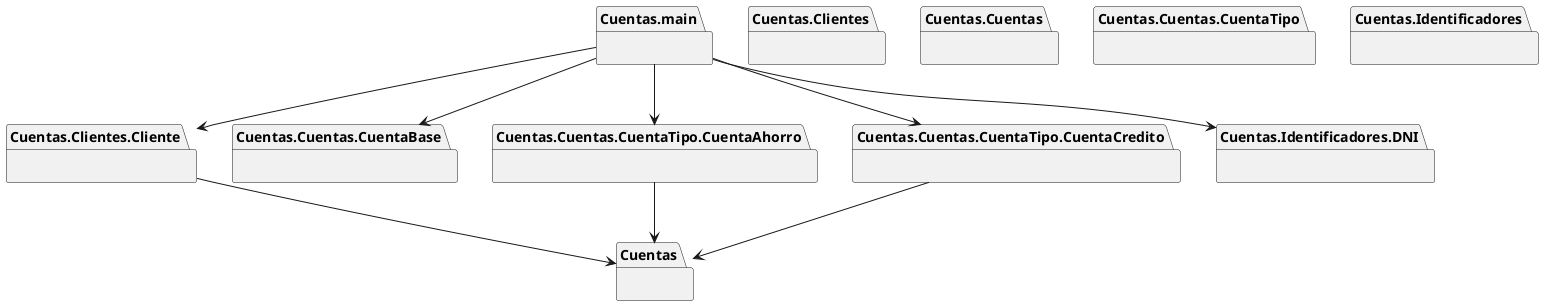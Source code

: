 @startuml packages
set namespaceSeparator none
package "Cuentas" as Cuentas {
}
package "Cuentas.Clientes" as Cuentas.Clientes {
}
package "Cuentas.Clientes.Cliente" as Cuentas.Clientes.Cliente {
}
package "Cuentas.Cuentas" as Cuentas.Cuentas {
}
package "Cuentas.Cuentas.CuentaBase" as Cuentas.Cuentas.CuentaBase {
}
package "Cuentas.Cuentas.CuentaTipo" as Cuentas.Cuentas.CuentaTipo {
}
package "Cuentas.Cuentas.CuentaTipo.CuentaAhorro" as Cuentas.Cuentas.CuentaTipo.CuentaAhorro {
}
package "Cuentas.Cuentas.CuentaTipo.CuentaCredito" as Cuentas.Cuentas.CuentaTipo.CuentaCredito {
}
package "Cuentas.Identificadores" as Cuentas.Identificadores {
}
package "Cuentas.Identificadores.DNI" as Cuentas.Identificadores.DNI {
}
package "Cuentas.main" as Cuentas.main {
}
Cuentas.Clientes.Cliente --> Cuentas
Cuentas.Cuentas.CuentaTipo.CuentaAhorro --> Cuentas
Cuentas.Cuentas.CuentaTipo.CuentaCredito --> Cuentas
Cuentas.main --> Cuentas.Clientes.Cliente
Cuentas.main --> Cuentas.Cuentas.CuentaBase
Cuentas.main --> Cuentas.Cuentas.CuentaTipo.CuentaAhorro
Cuentas.main --> Cuentas.Cuentas.CuentaTipo.CuentaCredito
Cuentas.main --> Cuentas.Identificadores.DNI
@enduml
